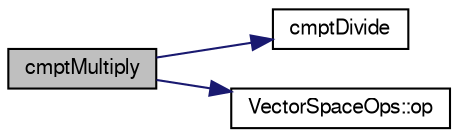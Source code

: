 digraph "cmptMultiply"
{
  bgcolor="transparent";
  edge [fontname="FreeSans",fontsize="10",labelfontname="FreeSans",labelfontsize="10"];
  node [fontname="FreeSans",fontsize="10",shape=record];
  rankdir="LR";
  Node129148 [label="cmptMultiply",height=0.2,width=0.4,color="black", fillcolor="grey75", style="filled", fontcolor="black"];
  Node129148 -> Node129149 [color="midnightblue",fontsize="10",style="solid",fontname="FreeSans"];
  Node129149 [label="cmptDivide",height=0.2,width=0.4,color="black",URL="$a21124.html#ab11bc52b92972d4f1caa5db352e7e480"];
  Node129148 -> Node129150 [color="midnightblue",fontsize="10",style="solid",fontname="FreeSans"];
  Node129150 [label="VectorSpaceOps::op",height=0.2,width=0.4,color="black",URL="$a28494.html#aef2a46a017ad4534c0bc7f167f9d3ed4"];
}
